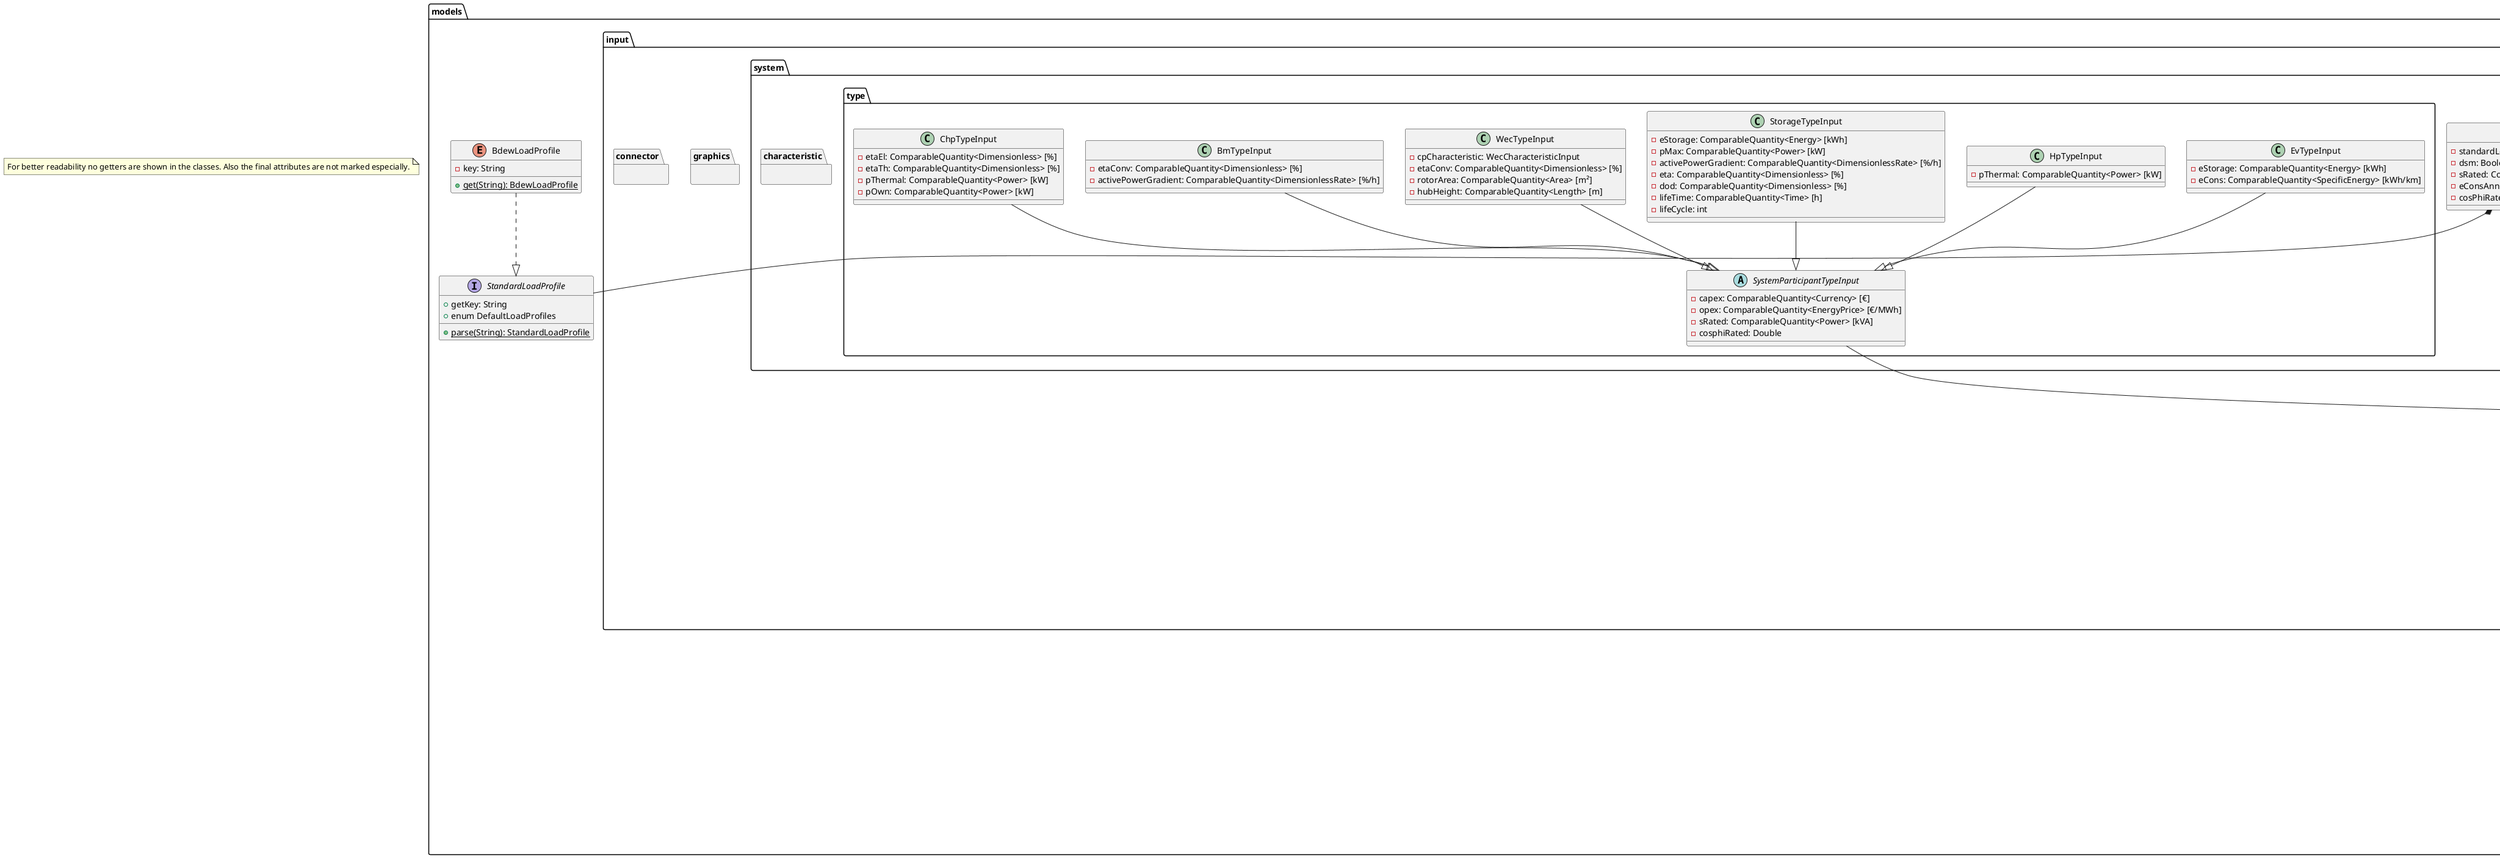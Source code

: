 @startuml
note "For better readability no getters are shown in the classes. Also the final attributes are not marked especially." as generalNote

package io.extractor {
    interface NestedEntity

    interface HasNodes {
        + allNodes(): List<NodeInput>
    }
    HasNodes --|> NestedEntity

    interface HasThermalBus {
        + getThermalBus(): ThermalBusInput
    }
    HasThermalBus --|> NestedEntity

    interface HasThermalStorage {
        + getThermalStorage(): ThermalStorageInput
    }
    HasThermalStorage --|> NestedEntity

    interface HasType {
        + getType(): AssetTypeInput
    }
    HasType --|> NestedEntity

    interface HasLine {
        + getLine(): LineInput
    }
    HasLine --|> NestedEntity
}

package models {
    interface StandardLoadProfile {
        + getKey: String
        + enum DefaultLoadProfiles
        + {static} parse(String): StandardLoadProfile
    }

    enum BdewLoadProfile {
        - key: String
        + {static} get(String): BdewLoadProfile
    }
    BdewLoadProfile ..|> StandardLoadProfile

    abstract class UniqueEntity {
        + {static} UUID_FIELD_NAME: String
        - uuid: UUID
    }

    class OperationTime {
        cf. other uml diagram for details
    }

    interface Operable {
        cf. other uml diagram for details
    }
    Operable --|> NestedEntity

    package result {}
    package timeseries {}
    package value {}
    note "Has also children in these packages.\ncf. separate uml diagrams" as childNote
    UniqueEntity .. childNote
    childNote .. result
    childNote .. timeseries
    childNote .. value
    childNote .. connector
    childNote .. graphics
    childNote .. thermal

    package input {
        abstract class InputEntity
        InputEntity --|> UniqueEntity

        class OperatorInput {
            + {static} NO_OPERATOR_ASSIGNED: OperatorInput
            - name: String
        }
        OperatorInput --|> InputEntity

        package graphics {}

        abstract class AssetInput {
            - id: String
            - operationTime: OperationTime
            - operator: OperatorInput
        }
        AssetInput --|> InputEntity
        AssetInput ..|> Operable
        AssetInput *-- OperationTime
        AssetInput *-- OperatorInput

        class NodeInput {
            cf. other uml diagram for details
        }

        abstract class AssetTypeInput {
            - id: String
        }
        AssetTypeInput --|> InputEntity

        package connector {}

        package thermal {
            class ThermalBusInput {
                cf. other uml diagram for details
            }
            class ThermalStorageInput {
                cf. other uml diagram for details
            }
        }

        package system {
            package characteristic {}

            package type {
                abstract class SystemParticipantTypeInput {
                    - capex: ComparableQuantity<Currency> [€]
                    - opex: ComparableQuantity<EnergyPrice> [€/MWh]
                    - sRated: ComparableQuantity<Power> [kVA]
                    - cosphiRated: Double
                }
                SystemParticipantTypeInput --|> AssetTypeInput

                class BmTypeInput {
                    - etaConv: ComparableQuantity<Dimensionless> [%]
                    - activePowerGradient: ComparableQuantity<DimensionlessRate> [%/h]
                }
                BmTypeInput --|> SystemParticipantTypeInput

                class ChpTypeInput {
                    - etaEl: ComparableQuantity<Dimensionless> [%]
                    - etaTh: ComparableQuantity<Dimensionless> [%]
                    - pThermal: ComparableQuantity<Power> [kW]
                    - pOwn: ComparableQuantity<Power> [kW]
                }
                ChpTypeInput --|> SystemParticipantTypeInput

                class EvTypeInput {
                    - eStorage: ComparableQuantity<Energy> [kWh]
                    - eCons: ComparableQuantity<SpecificEnergy> [kWh/km]
                }
                EvTypeInput --|> SystemParticipantTypeInput

                class HpTypeInput {
                    - pThermal: ComparableQuantity<Power> [kW]
                }
                HpTypeInput --|> SystemParticipantTypeInput

                class StorageTypeInput {
                    - eStorage: ComparableQuantity<Energy> [kWh]
                    - pMax: ComparableQuantity<Power> [kW]
                    - activePowerGradient: ComparableQuantity<DimensionlessRate> [%/h]
                    - eta: ComparableQuantity<Dimensionless> [%]
                    - dod: ComparableQuantity<Dimensionless> [%]
                    - lifeTime: ComparableQuantity<Time> [h]
                    - lifeCycle: int
                }
                StorageTypeInput --|> SystemParticipantTypeInput

                class WecTypeInput {
                    - cpCharacteristic: WecCharacteristicInput
                    - etaConv: ComparableQuantity<Dimensionless> [%]
                    - rotorArea: ComparableQuantity<Area> [m²]
                    - hubHeight: ComparableQuantity<Length> [m]
                }
                WecTypeInput --|> SystemParticipantTypeInput
            }

            abstract class SystemParticipantInput {
                - node: NodeInput
                - qCharacteristics: ReactivePowerCharacteristicInput
            }
            SystemParticipantInput --|> AssetInput
            SystemParticipantInput ..|> HasNodes
            SystemParticipantInput ..|> NodeInput

            class BmInput {
                - type: BmTypeInput
                - marketReaction: Boolean
                - costControlled: Boolean
                - feedInTariff: ComparableQuantity<SpecificCurrency> [€/MWh]
            }
            BmInput --|> SystemParticipantInput
            BmInput ..|> HasType

            class ChpInput {
                - thermalBus: ThermalBusInput
                - type: ChpTypeInput
                - thermalStorage: ThermalStorageInput
                - marketReaction: Boolean
            }
            ChpInput --|> SystemParticipantInput
            ChpInput ..|> HasThermalBus
            ChpInput ..|> HasType
            ChpInput ..|> HasThermalStorage
            ChpInput *-- ThermalBusInput
            ChpInput *-- ThermalStorageInput

            class EvInput {
                - type: EvTypeInput
            }
            EvInput --|> SystemParticipantInput
            EvInput ..|> HasType

            class FixedFeedInInput {
                - sRated: ComparableQuantity<Power> [kVA]
                - cosphiRated: double
            }
            FixedFeedInInput --|> SystemParticipantInput

            class HpInput {
                - type: HpTypeInput
                - thermalBus: ThermalBusInput
            }
            HpInput --|> SystemParticipantInput
            HpInput ..|> HasType
            HpInput ..|> HasThermalBus
            ChpInput *-- ThermalBusInput

            class LoadInput {
                - standardLoadProfile: StandardLoadProfile
                - dsm: Boolean
                - sRated: ComparableQuantity<Power> [kVA]
                - eConsAnnual: ComparableQuantity<Energy> [kWh]
                - cosPhiRated: double
            }
            LoadInput --|> SystemParticipantInput
            LoadInput *-- StandardLoadProfile

            class PvInput {
                - albedo: Double
                - azimuth: ComparableQuantity<Angle> [°]
                - etaConv: ComparableQuantity<Dimensionless> [%]
                - elevationAngle: ComparableQuantity<Angle> [°]
                - kG: Double
                - kT: Double
                - marketReaction: Boolean
                - sRated: ComparableQuantity<Power> [kVA]
                - cosPhiRated: double
            }
            PvInput --|> SystemParticipantInput

            class StorageInput {
                - type: StorageTypeInput
                - behaviour: StorageStrategy
            }
            StorageInput --|> SystemParticipantInput
            StorageInput ..|> HasType

            class WecInput{
                - type: WecTypeInput
                - marketReaction: boolean
            }
            WecInput --|> SystemParticipantInput
            WecInput ..|> HasType
        }
    }
}

@enduml